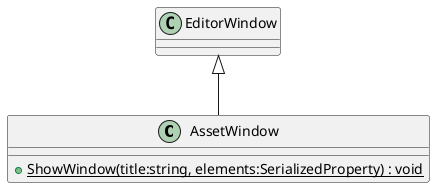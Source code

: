 @startuml
class AssetWindow {
    + {static} ShowWindow(title:string, elements:SerializedProperty) : void
}
EditorWindow <|-- AssetWindow
@enduml
